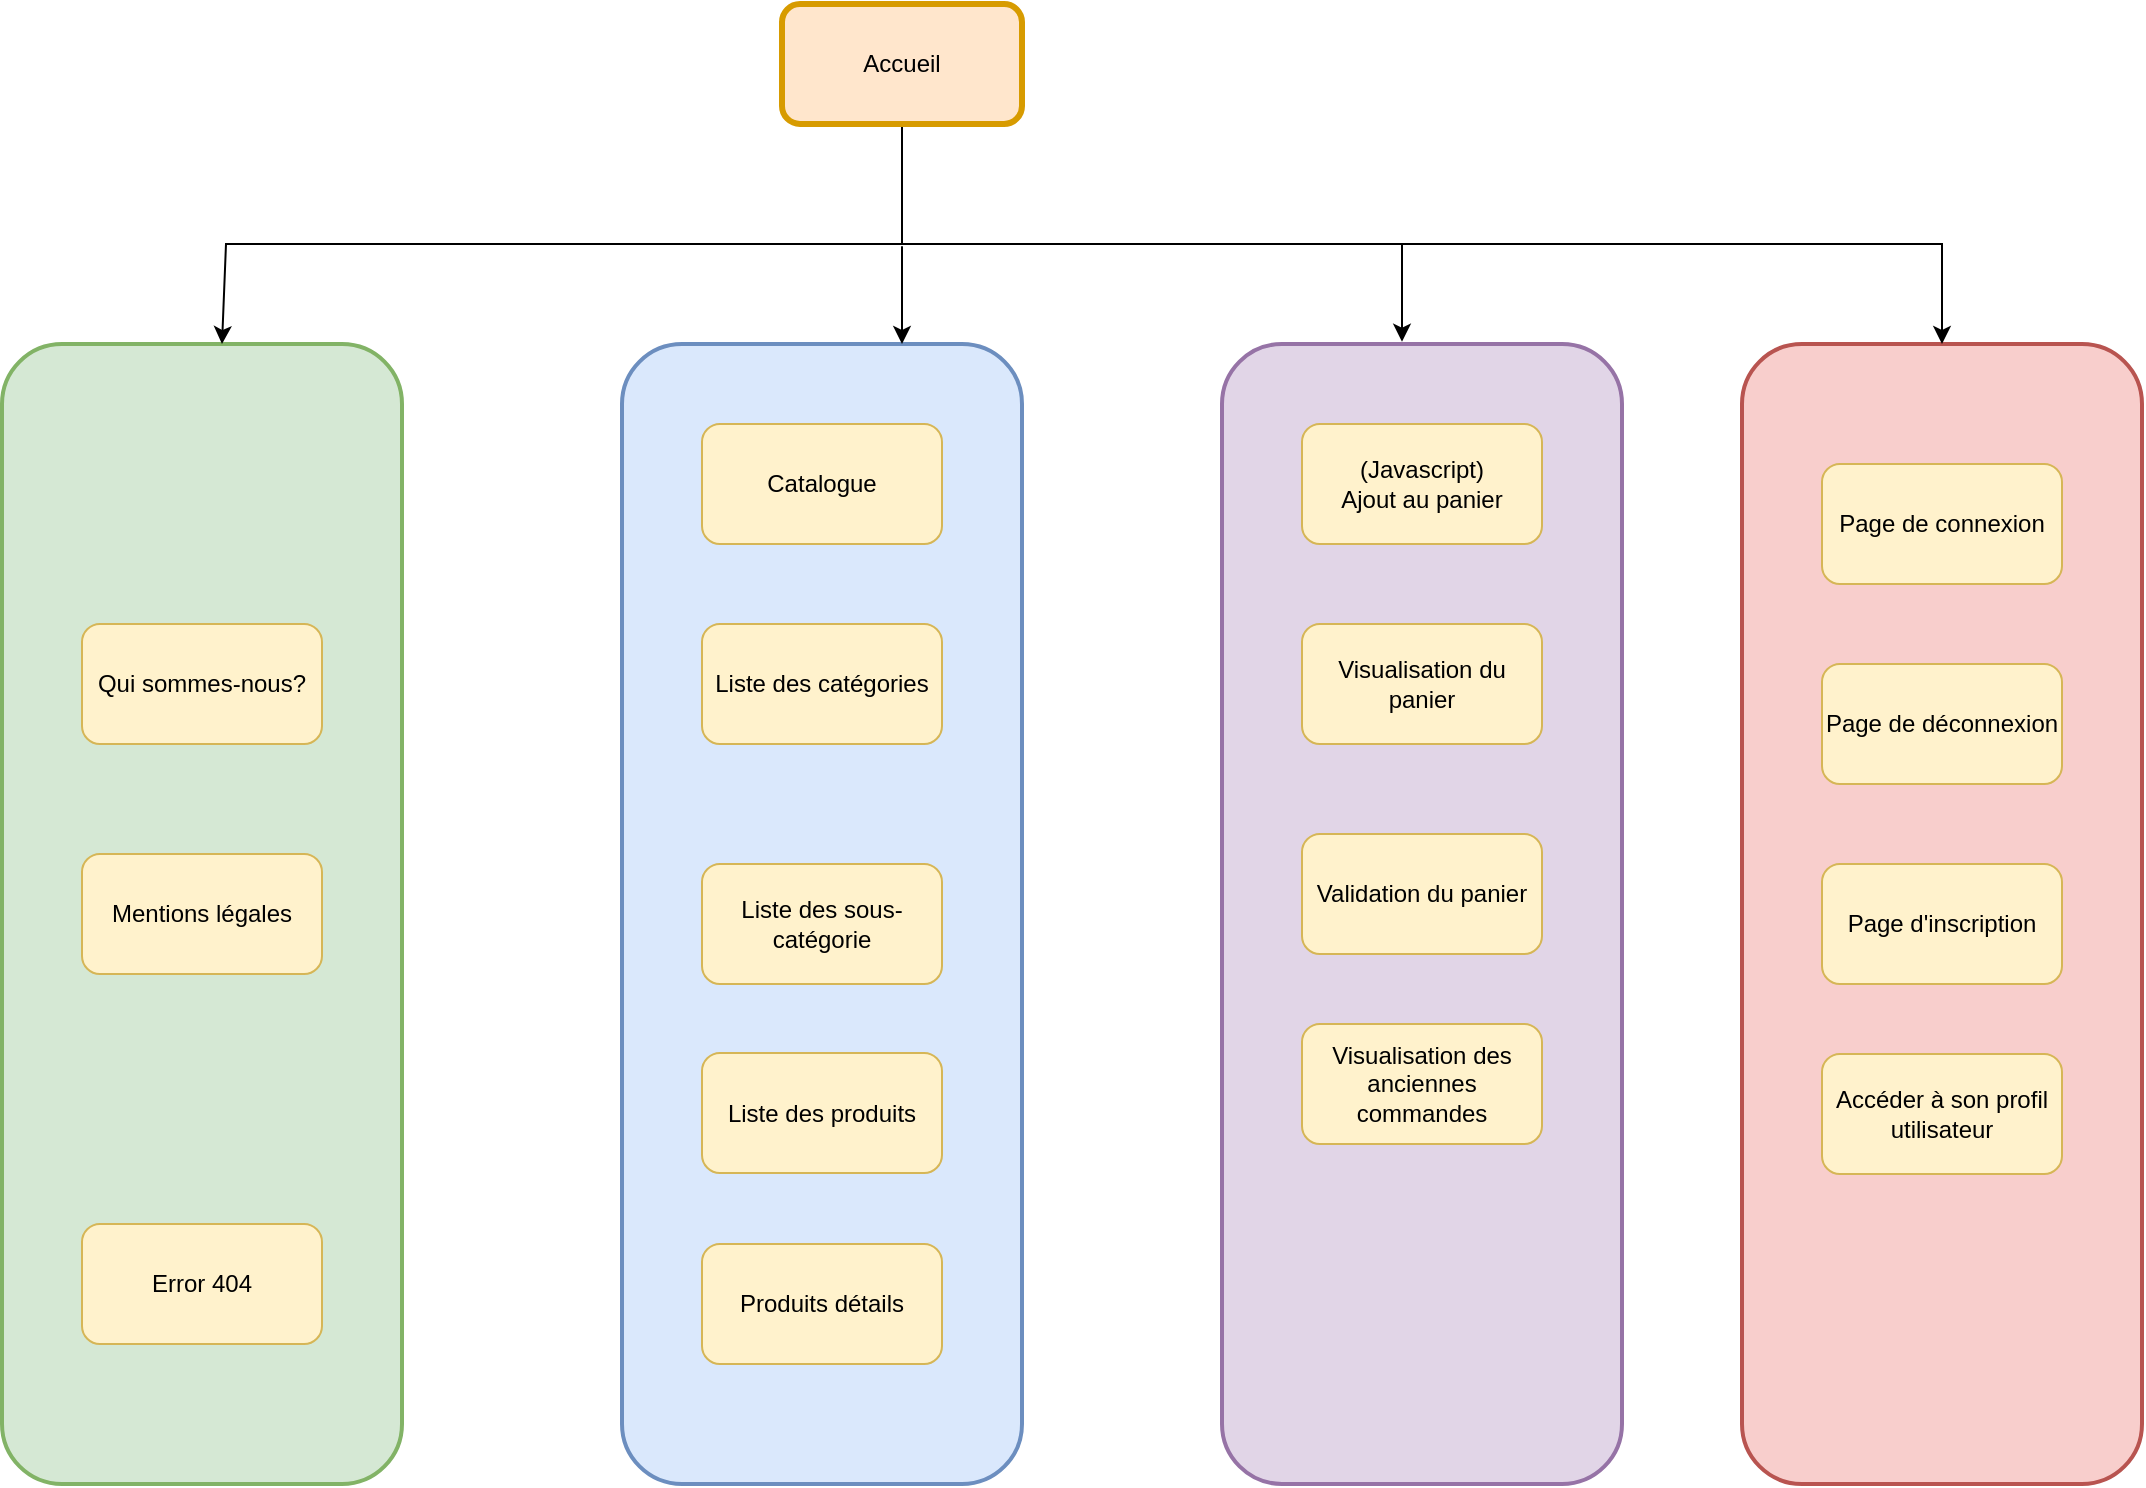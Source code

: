 <mxfile version="20.6.0" type="github">
  <diagram id="802F34suuhwK9x8GVyTY" name="Page-1">
    <mxGraphModel dx="1360" dy="793" grid="1" gridSize="10" guides="1" tooltips="1" connect="1" arrows="1" fold="1" page="1" pageScale="1" pageWidth="827" pageHeight="1169" math="0" shadow="0">
      <root>
        <mxCell id="0" />
        <mxCell id="1" parent="0" />
        <mxCell id="SqtO6XLvoOEIUbjAGwji-25" value="" style="rounded=1;whiteSpace=wrap;html=1;fillColor=#e1d5e7;strokeColor=#9673a6;strokeWidth=2;" parent="1" vertex="1">
          <mxGeometry x="640" y="200" width="200" height="570" as="geometry" />
        </mxCell>
        <mxCell id="SqtO6XLvoOEIUbjAGwji-22" value="" style="rounded=1;whiteSpace=wrap;html=1;fillColor=#f8cecc;strokeColor=#b85450;strokeWidth=2;" parent="1" vertex="1">
          <mxGeometry x="900" y="200" width="200" height="570" as="geometry" />
        </mxCell>
        <mxCell id="SqtO6XLvoOEIUbjAGwji-20" value="" style="rounded=1;whiteSpace=wrap;html=1;fillColor=#d5e8d4;strokeColor=#82b366;strokeWidth=2;" parent="1" vertex="1">
          <mxGeometry x="30" y="200" width="200" height="570" as="geometry" />
        </mxCell>
        <mxCell id="SqtO6XLvoOEIUbjAGwji-17" value="" style="rounded=1;whiteSpace=wrap;html=1;fillColor=#dae8fc;strokeColor=#6c8ebf;strokeWidth=2;" parent="1" vertex="1">
          <mxGeometry x="340" y="200" width="200" height="570" as="geometry" />
        </mxCell>
        <mxCell id="SqtO6XLvoOEIUbjAGwji-19" style="edgeStyle=orthogonalEdgeStyle;rounded=0;orthogonalLoop=1;jettySize=auto;html=1;exitX=0.75;exitY=1;exitDx=0;exitDy=0;" parent="1" source="SqtO6XLvoOEIUbjAGwji-1" edge="1">
          <mxGeometry relative="1" as="geometry">
            <mxPoint x="1000" y="200" as="targetPoint" />
            <Array as="points">
              <mxPoint x="480" y="150" />
              <mxPoint x="1000" y="150" />
            </Array>
          </mxGeometry>
        </mxCell>
        <mxCell id="SqtO6XLvoOEIUbjAGwji-1" value="Accueil" style="rounded=1;whiteSpace=wrap;html=1;strokeWidth=3;fillColor=#ffe6cc;strokeColor=#d79b00;" parent="1" vertex="1">
          <mxGeometry x="420" y="30" width="120" height="60" as="geometry" />
        </mxCell>
        <mxCell id="SqtO6XLvoOEIUbjAGwji-2" value="Catalogue" style="rounded=1;whiteSpace=wrap;html=1;fillColor=#fff2cc;strokeColor=#d6b656;" parent="1" vertex="1">
          <mxGeometry x="380" y="240" width="120" height="60" as="geometry" />
        </mxCell>
        <mxCell id="SqtO6XLvoOEIUbjAGwji-3" value="Liste des sous-catégorie" style="rounded=1;whiteSpace=wrap;html=1;fillColor=#fff2cc;strokeColor=#d6b656;" parent="1" vertex="1">
          <mxGeometry x="380" y="460" width="120" height="60" as="geometry" />
        </mxCell>
        <mxCell id="SqtO6XLvoOEIUbjAGwji-4" value="Liste des produits" style="rounded=1;whiteSpace=wrap;html=1;fillColor=#fff2cc;strokeColor=#d6b656;" parent="1" vertex="1">
          <mxGeometry x="380" y="554.5" width="120" height="60" as="geometry" />
        </mxCell>
        <mxCell id="SqtO6XLvoOEIUbjAGwji-5" value="Produits détails" style="rounded=1;whiteSpace=wrap;html=1;fillColor=#fff2cc;strokeColor=#d6b656;" parent="1" vertex="1">
          <mxGeometry x="380" y="650" width="120" height="60" as="geometry" />
        </mxCell>
        <mxCell id="SqtO6XLvoOEIUbjAGwji-6" value="&lt;div&gt;(Javascript)&lt;/div&gt;&lt;div&gt;Ajout au panier&lt;br&gt;&lt;/div&gt;" style="rounded=1;whiteSpace=wrap;html=1;fillColor=#fff2cc;strokeColor=#d6b656;" parent="1" vertex="1">
          <mxGeometry x="680" y="240" width="120" height="60" as="geometry" />
        </mxCell>
        <mxCell id="SqtO6XLvoOEIUbjAGwji-7" value="Page de connexion" style="rounded=1;whiteSpace=wrap;html=1;fillColor=#fff2cc;strokeColor=#d6b656;" parent="1" vertex="1">
          <mxGeometry x="940" y="260" width="120" height="60" as="geometry" />
        </mxCell>
        <mxCell id="SqtO6XLvoOEIUbjAGwji-8" value="Page de déconnexion" style="rounded=1;whiteSpace=wrap;html=1;fillColor=#fff2cc;strokeColor=#d6b656;" parent="1" vertex="1">
          <mxGeometry x="940" y="360" width="120" height="60" as="geometry" />
        </mxCell>
        <mxCell id="SqtO6XLvoOEIUbjAGwji-9" value="Error 404" style="rounded=1;whiteSpace=wrap;html=1;fillColor=#fff2cc;strokeColor=#d6b656;" parent="1" vertex="1">
          <mxGeometry x="70" y="640" width="120" height="60" as="geometry" />
        </mxCell>
        <mxCell id="SqtO6XLvoOEIUbjAGwji-10" value="Page d&#39;inscription" style="rounded=1;whiteSpace=wrap;html=1;fillColor=#fff2cc;strokeColor=#d6b656;" parent="1" vertex="1">
          <mxGeometry x="940" y="460" width="120" height="60" as="geometry" />
        </mxCell>
        <mxCell id="SqtO6XLvoOEIUbjAGwji-11" value="Qui sommes-nous?" style="rounded=1;whiteSpace=wrap;html=1;fillColor=#fff2cc;strokeColor=#d6b656;" parent="1" vertex="1">
          <mxGeometry x="70" y="340" width="120" height="60" as="geometry" />
        </mxCell>
        <mxCell id="SqtO6XLvoOEIUbjAGwji-12" value="Mentions légales" style="rounded=1;whiteSpace=wrap;html=1;fillColor=#fff2cc;strokeColor=#d6b656;" parent="1" vertex="1">
          <mxGeometry x="70" y="455" width="120" height="60" as="geometry" />
        </mxCell>
        <mxCell id="SqtO6XLvoOEIUbjAGwji-13" value="Liste des catégories" style="rounded=1;whiteSpace=wrap;html=1;fillColor=#fff2cc;strokeColor=#d6b656;" parent="1" vertex="1">
          <mxGeometry x="380" y="340" width="120" height="60" as="geometry" />
        </mxCell>
        <mxCell id="SqtO6XLvoOEIUbjAGwji-23" value="Visualisation du panier" style="rounded=1;whiteSpace=wrap;html=1;fillColor=#fff2cc;strokeColor=#d6b656;" parent="1" vertex="1">
          <mxGeometry x="680" y="340" width="120" height="60" as="geometry" />
        </mxCell>
        <mxCell id="SqtO6XLvoOEIUbjAGwji-24" value="Validation du panier" style="rounded=1;whiteSpace=wrap;html=1;fillColor=#fff2cc;strokeColor=#d6b656;" parent="1" vertex="1">
          <mxGeometry x="680" y="445" width="120" height="60" as="geometry" />
        </mxCell>
        <mxCell id="SqtO6XLvoOEIUbjAGwji-28" value="" style="endArrow=classic;html=1;rounded=0;entryX=0.45;entryY=-0.002;entryDx=0;entryDy=0;entryPerimeter=0;" parent="1" target="SqtO6XLvoOEIUbjAGwji-25" edge="1">
          <mxGeometry width="50" height="50" relative="1" as="geometry">
            <mxPoint x="730" y="150" as="sourcePoint" />
            <mxPoint x="720" y="190" as="targetPoint" />
          </mxGeometry>
        </mxCell>
        <mxCell id="-XGKOoaS5FrtfW8AOT2J-1" value="Visualisation des anciennes commandes" style="rounded=1;whiteSpace=wrap;html=1;fillColor=#fff2cc;strokeColor=#d6b656;" parent="1" vertex="1">
          <mxGeometry x="680" y="540" width="120" height="60" as="geometry" />
        </mxCell>
        <mxCell id="-XGKOoaS5FrtfW8AOT2J-2" value="Accéder à son profil utilisateur" style="rounded=1;whiteSpace=wrap;html=1;fillColor=#fff2cc;strokeColor=#d6b656;" parent="1" vertex="1">
          <mxGeometry x="940" y="555" width="120" height="60" as="geometry" />
        </mxCell>
        <mxCell id="ebVRtm723n6l3BWmvSm5-3" value="" style="endArrow=classic;html=1;rounded=0;entryX=0.45;entryY=-0.002;entryDx=0;entryDy=0;entryPerimeter=0;" parent="1" edge="1">
          <mxGeometry width="50" height="50" relative="1" as="geometry">
            <mxPoint x="480" y="151.14" as="sourcePoint" />
            <mxPoint x="480" y="200" as="targetPoint" />
          </mxGeometry>
        </mxCell>
        <mxCell id="r3cJkaycOYa2Mpbzv66T-1" value="" style="endArrow=classic;html=1;rounded=0;entryX=0.55;entryY=0;entryDx=0;entryDy=0;entryPerimeter=0;" edge="1" parent="1" target="SqtO6XLvoOEIUbjAGwji-20">
          <mxGeometry width="50" height="50" relative="1" as="geometry">
            <mxPoint x="480" y="150" as="sourcePoint" />
            <mxPoint x="142" y="180" as="targetPoint" />
            <Array as="points">
              <mxPoint x="142" y="150" />
            </Array>
          </mxGeometry>
        </mxCell>
      </root>
    </mxGraphModel>
  </diagram>
</mxfile>

